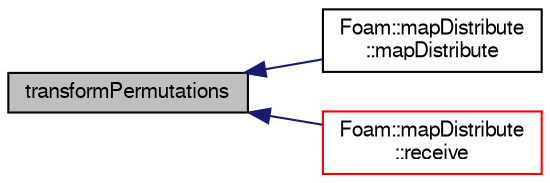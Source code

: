 digraph "transformPermutations"
{
  bgcolor="transparent";
  edge [fontname="FreeSans",fontsize="10",labelfontname="FreeSans",labelfontsize="10"];
  node [fontname="FreeSans",fontsize="10",shape=record];
  rankdir="LR";
  Node269 [label="transformPermutations",height=0.2,width=0.4,color="black", fillcolor="grey75", style="filled", fontcolor="black"];
  Node269 -> Node270 [dir="back",color="midnightblue",fontsize="10",style="solid",fontname="FreeSans"];
  Node270 [label="Foam::mapDistribute\l::mapDistribute",height=0.2,width=0.4,color="black",URL="$a27362.html#a4af5642c1791f236e1889e416042fb37",tooltip="Construct from list of (possibly remote) untransformed elements. "];
  Node269 -> Node271 [dir="back",color="midnightblue",fontsize="10",style="solid",fontname="FreeSans"];
  Node271 [label="Foam::mapDistribute\l::receive",height=0.2,width=0.4,color="red",URL="$a27362.html#ada43f4fefe9a0c9f51d583ed2c753441",tooltip="Do all receives using PstreamBuffers. "];
}
